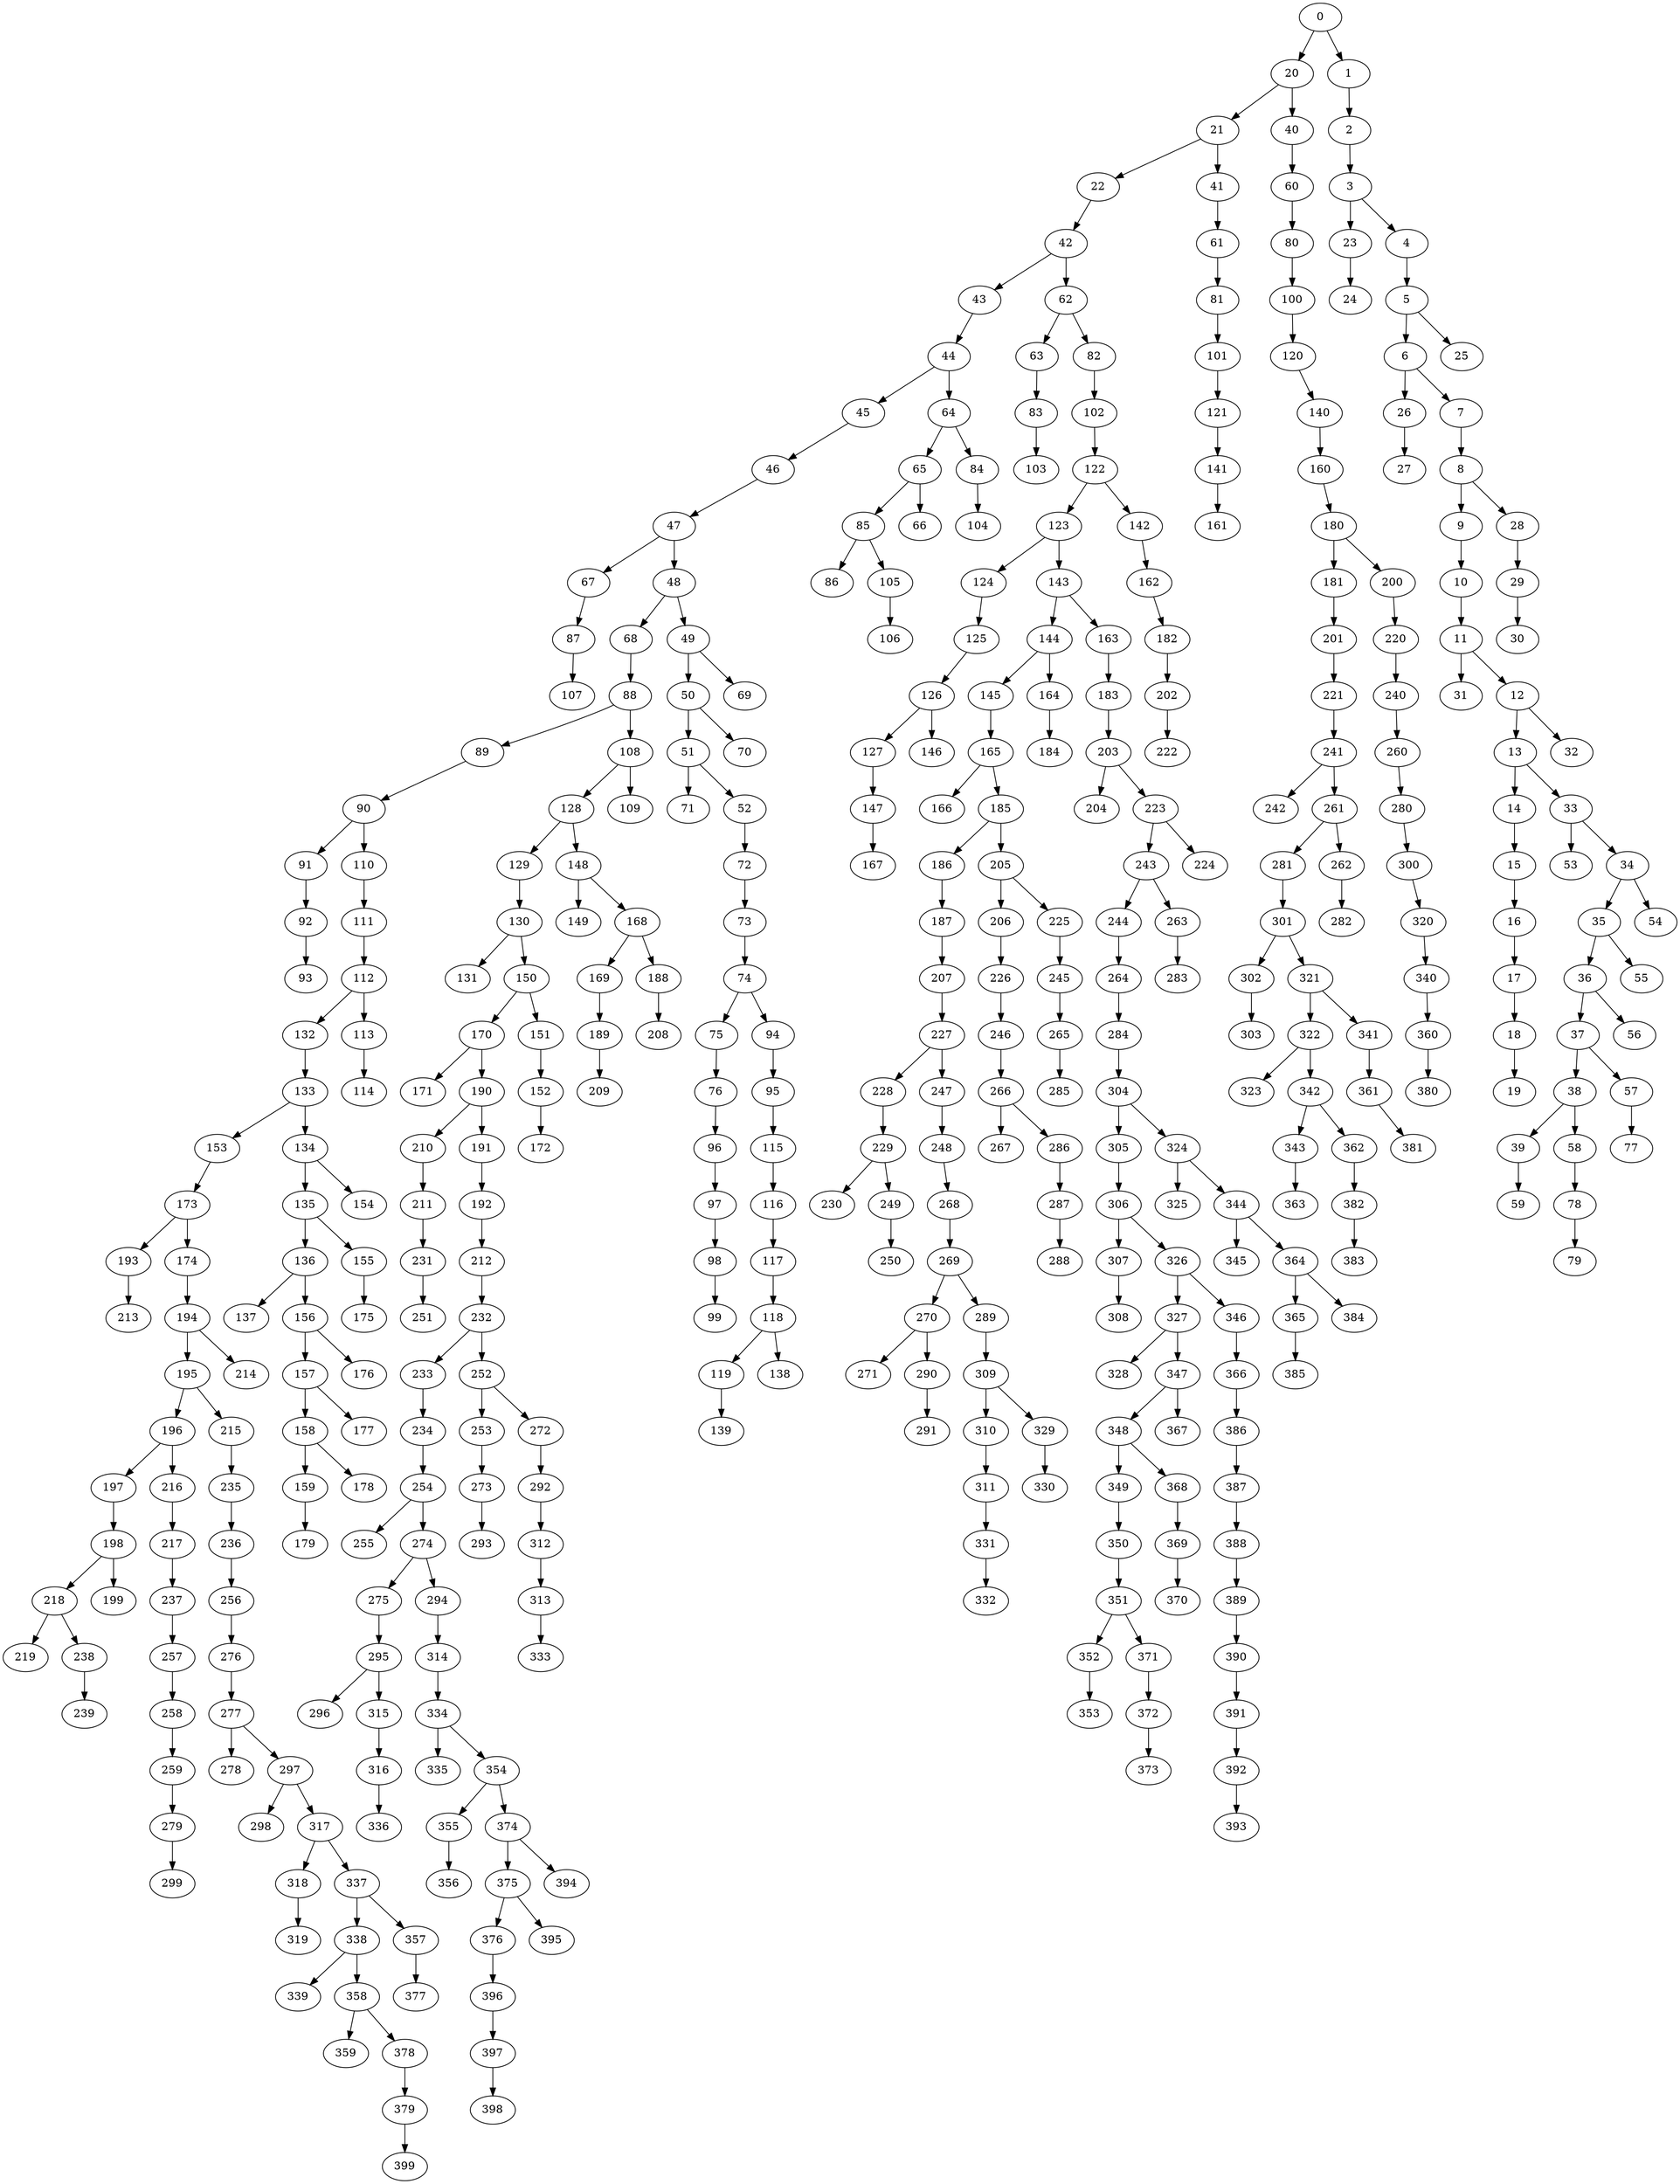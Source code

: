 digraph arbol {0 -> 20[Label=1];
20 -> 21[Label=2];
21 -> 22[Label=3];
21 -> 41[Label=4];
22 -> 42[Label=6];
42 -> 43[Label=3];
40 -> 60[Label=6];
42 -> 62[Label=2];
41 -> 61[Label=6];
43 -> 44[Label=2];
44 -> 45[Label=7];
44 -> 64[Label=3];
11 -> 31[Label=10];
23 -> 24[Label=3];
3 -> 23[Label=10];
18 -> 19[Label=4];
17 -> 18[Label=5];
16 -> 17[Label=2];
15 -> 16[Label=8];
14 -> 15[Label=5];
13 -> 14[Label=9];
12 -> 32[Label=9];
33 -> 53[Label=8];
45 -> 46[Label=2];
39 -> 59[Label=4];
38 -> 39[Label=7];
46 -> 47[Label=6];
37 -> 57[Label=7];
47 -> 67[Label=3];
48 -> 68[Label=1];
37 -> 38[Label=5];
36 -> 37[Label=7];
57 -> 77[Label=4];
58 -> 78[Label=3];
62 -> 63[Label=1];
35 -> 55[Label=3];
34 -> 35[Label=2];
33 -> 34[Label=6];
13 -> 33[Label=3];
12 -> 13[Label=3];
11 -> 12[Label=4];
10 -> 11[Label=9];
9 -> 10[Label=6];
8 -> 9[Label=9];
29 -> 30[Label=8];
28 -> 29[Label=2];
8 -> 28[Label=8];
26 -> 27[Label=2];
6 -> 26[Label=8];
5 -> 25[Label=7];
7 -> 8[Label=4];
6 -> 7[Label=1];
5 -> 6[Label=6];
4 -> 5[Label=7];
3 -> 4[Label=1];
2 -> 3[Label=4];
1 -> 2[Label=10];
61 -> 81[Label=3];
62 -> 82[Label=4];
47 -> 48[Label=4];
63 -> 83[Label=2];
20 -> 40[Label=7];
36 -> 56[Label=2];
64 -> 65[Label=6];
67 -> 87[Label=1];
64 -> 84[Label=9];
68 -> 88[Label=1];
78 -> 79[Label=7];
81 -> 101[Label=3];
82 -> 102[Label=7];
84 -> 104[Label=9];
87 -> 107[Label=3];
88 -> 89[Label=5];
88 -> 108[Label=1];
89 -> 90[Label=1];
90 -> 91[Label=6];
90 -> 110[Label=5];
102 -> 122[Label=3];
108 -> 128[Label=5];
110 -> 111[Label=4];
122 -> 123[Label=1];
122 -> 142[Label=1];
123 -> 124[Label=4];
123 -> 143[Label=3];
124 -> 125[Label=5];
125 -> 126[Label=1];
126 -> 127[Label=5];
126 -> 146[Label=4];
127 -> 147[Label=6];
92 -> 93[Label=4];
108 -> 109[Label=7];
128 -> 129[Label=2];
128 -> 148[Label=5];
100 -> 120[Label=8];
80 -> 100[Label=5];
60 -> 80[Label=9];
129 -> 130[Label=5];
130 -> 131[Label=5];
136 -> 137[Label=9];
118 -> 119[Label=5];
117 -> 118[Label=1];
116 -> 117[Label=2];
115 -> 116[Label=1];
95 -> 115[Label=3];
143 -> 144[Label=2];
98 -> 99[Label=3];
97 -> 98[Label=1];
96 -> 97[Label=4];
76 -> 96[Label=5];
75 -> 76[Label=6];
74 -> 94[Label=5];
74 -> 75[Label=2];
143 -> 163[Label=1];
72 -> 73[Label=6];
51 -> 71[Label=3];
50 -> 70[Label=3];
52 -> 72[Label=1];
51 -> 52[Label=2];
144 -> 145[Label=6];
49 -> 50[Label=5];
48 -> 49[Label=9];
111 -> 112[Label=7];
112 -> 132[Label=6];
118 -> 138[Label=7];
119 -> 139[Label=8];
140 -> 160[Label=8];
144 -> 164[Label=1];
145 -> 165[Label=3];
132 -> 133[Label=5];
133 -> 153[Label=2];
148 -> 149[Label=5];
148 -> 168[Label=3];
160 -> 180[Label=1];
163 -> 183[Label=5];
164 -> 184[Label=10];
165 -> 166[Label=1];
153 -> 173[Label=4];
165 -> 185[Label=3];
133 -> 134[Label=6];
50 -> 51[Label=3];
168 -> 169[Label=3];
168 -> 188[Label=1];
169 -> 189[Label=2];
173 -> 193[Label=3];
180 -> 181[Label=8];
180 -> 200[Label=10];
181 -> 201[Label=5];
183 -> 203[Label=1];
185 -> 186[Label=1];
134 -> 135[Label=1];
134 -> 154[Label=4];
185 -> 205[Label=1];
135 -> 136[Label=6];
73 -> 74[Label=2];
157 -> 158[Label=1];
157 -> 177[Label=6];
156 -> 176[Label=1];
136 -> 156[Label=8];
155 -> 175[Label=6];
158 -> 159[Label=1];
159 -> 179[Label=1];
170 -> 171[Label=8];
173 -> 174[Label=6];
85 -> 86[Label=8];
105 -> 106[Label=2];
85 -> 105[Label=7];
65 -> 85[Label=8];
38 -> 58[Label=2];
186 -> 187[Label=2];
187 -> 207[Label=3];
188 -> 208[Label=5];
189 -> 209[Label=4];
193 -> 213[Label=1];
195 -> 196[Label=4];
94 -> 95[Label=6];
196 -> 197[Label=2];
196 -> 216[Label=3];
197 -> 198[Label=2];
200 -> 220[Label=3];
201 -> 221[Label=4];
203 -> 204[Label=4];
203 -> 223[Label=1];
205 -> 206[Label=1];
174 -> 194[Label=2];
194 -> 195[Label=6];
205 -> 225[Label=6];
150 -> 170[Label=7];
35 -> 36[Label=4];
152 -> 172[Label=4];
206 -> 226[Label=5];
112 -> 113[Label=7];
113 -> 114[Label=2];
120 -> 140[Label=7];
207 -> 227[Label=2];
195 -> 215[Label=4];
49 -> 69[Label=9];
210 -> 211[Label=9];
202 -> 222[Label=5];
182 -> 202[Label=7];
211 -> 231[Label=1];
215 -> 235[Label=3];
220 -> 240[Label=5];
221 -> 241[Label=8];
223 -> 243[Label=5];
225 -> 245[Label=3];
170 -> 190[Label=7];
34 -> 54[Label=7];
190 -> 191[Label=1];
226 -> 246[Label=4];
130 -> 150[Label=7];
142 -> 162[Label=7];
227 -> 228[Label=1];
212 -> 232[Label=1];
227 -> 247[Label=4];
228 -> 229[Label=2];
229 -> 230[Label=2];
229 -> 249[Label=4];
231 -> 251[Label=4];
232 -> 233[Label=6];
151 -> 152[Label=3];
232 -> 252[Label=7];
233 -> 234[Label=6];
235 -> 236[Label=5];
236 -> 256[Label=4];
237 -> 257[Label=3];
240 -> 260[Label=1];
241 -> 242[Label=5];
241 -> 261[Label=5];
243 -> 244[Label=3];
243 -> 263[Label=5];
83 -> 103[Label=7];
91 -> 92[Label=7];
65 -> 66[Label=9];
216 -> 217[Label=7];
217 -> 237[Label=6];
218 -> 219[Label=2];
218 -> 238[Label=6];
238 -> 239[Label=3];
244 -> 264[Label=6];
191 -> 192[Label=5];
192 -> 212[Label=2];
245 -> 265[Label=6];
246 -> 266[Label=5];
147 -> 167[Label=7];
162 -> 182[Label=4];
247 -> 248[Label=2];
248 -> 268[Label=4];
198 -> 199[Label=6];
252 -> 253[Label=5];
253 -> 273[Label=1];
254 -> 255[Label=2];
254 -> 274[Label=3];
256 -> 276[Label=3];
258 -> 259[Label=7];
259 -> 279[Label=7];
260 -> 280[Label=5];
261 -> 281[Label=7];
262 -> 282[Label=2];
264 -> 284[Label=1];
190 -> 210[Label=6];
265 -> 285[Label=1];
266 -> 267[Label=5];
150 -> 151[Label=7];
266 -> 286[Label=7];
268 -> 269[Label=2];
198 -> 218[Label=6];
269 -> 270[Label=2];
269 -> 289[Label=6];
270 -> 271[Label=1];
270 -> 290[Label=6];
252 -> 272[Label=6];
261 -> 262[Label=1];
272 -> 292[Label=1];
274 -> 275[Label=3];
274 -> 294[Label=3];
275 -> 295[Label=4];
276 -> 277[Label=3];
277 -> 278[Label=6];
156 -> 157[Label=5];
277 -> 297[Label=5];
279 -> 299[Label=5];
121 -> 141[Label=1];
280 -> 300[Label=5];
281 -> 301[Label=3];
0 -> 1[Label=8];
284 -> 304[Label=5];
286 -> 287[Label=3];
287 -> 288[Label=8];
289 -> 309[Label=1];
290 -> 291[Label=5];
263 -> 283[Label=7];
292 -> 312[Label=3];
294 -> 314[Label=8];
295 -> 296[Label=5];
295 -> 315[Label=2];
297 -> 298[Label=7];
297 -> 317[Label=3];
300 -> 320[Label=2];
301 -> 302[Label=6];
301 -> 321[Label=3];
302 -> 303[Label=3];
304 -> 305[Label=1];
234 -> 254[Label=2];
304 -> 324[Label=1];
305 -> 306[Label=6];
249 -> 250[Label=7];
257 -> 258[Label=7];
306 -> 307[Label=6];
101 -> 121[Label=8];
306 -> 326[Label=2];
307 -> 308[Label=6];
135 -> 155[Label=8];
141 -> 161[Label=5];
309 -> 310[Label=4];
223 -> 224[Label=7];
309 -> 329[Label=1];
194 -> 214[Label=7];
310 -> 311[Label=3];
311 -> 331[Label=8];
312 -> 313[Label=3];
313 -> 333[Label=8];
314 -> 334[Label=3];
315 -> 316[Label=1];
316 -> 336[Label=4];
317 -> 318[Label=3];
317 -> 337[Label=2];
318 -> 319[Label=4];
320 -> 340[Label=6];
321 -> 322[Label=3];
321 -> 341[Label=8];
322 -> 323[Label=1];
322 -> 342[Label=2];
324 -> 325[Label=8];
324 -> 344[Label=7];
326 -> 327[Label=3];
326 -> 346[Label=3];
273 -> 293[Label=7];
327 -> 328[Label=7];
327 -> 347[Label=1];
329 -> 330[Label=2];
331 -> 332[Label=9];
334 -> 335[Label=3];
334 -> 354[Label=2];
337 -> 338[Label=2];
337 -> 357[Label=8];
338 -> 339[Label=6];
338 -> 358[Label=1];
340 -> 360[Label=3];
341 -> 361[Label=3];
342 -> 343[Label=1];
342 -> 362[Label=3];
343 -> 363[Label=6];
344 -> 345[Label=4];
344 -> 364[Label=8];
346 -> 366[Label=3];
347 -> 348[Label=6];
347 -> 367[Label=8];
348 -> 349[Label=6];
348 -> 368[Label=6];
158 -> 178[Label=5];
349 -> 350[Label=3];
350 -> 351[Label=6];
351 -> 352[Label=8];
351 -> 371[Label=7];
352 -> 353[Label=3];
354 -> 355[Label=8];
354 -> 374[Label=6];
355 -> 356[Label=8];
357 -> 377[Label=7];
358 -> 359[Label=4];
358 -> 378[Label=3];
360 -> 380[Label=10];
361 -> 381[Label=8];
362 -> 382[Label=1];
364 -> 365[Label=5];
364 -> 384[Label=4];
365 -> 385[Label=3];
366 -> 386[Label=4];
368 -> 369[Label=2];
369 -> 370[Label=5];
371 -> 372[Label=2];
372 -> 373[Label=9];
374 -> 375[Label=1];
374 -> 394[Label=8];
375 -> 376[Label=7];
375 -> 395[Label=8];
376 -> 396[Label=6];
378 -> 379[Label=7];
379 -> 399[Label=3];
382 -> 383[Label=3];
386 -> 387[Label=5];
387 -> 388[Label=1];
388 -> 389[Label=4];
389 -> 390[Label=4];
390 -> 391[Label=6];
391 -> 392[Label=5];
392 -> 393[Label=8];
396 -> 397[Label=5];
397 -> 398[Label=2];
}
